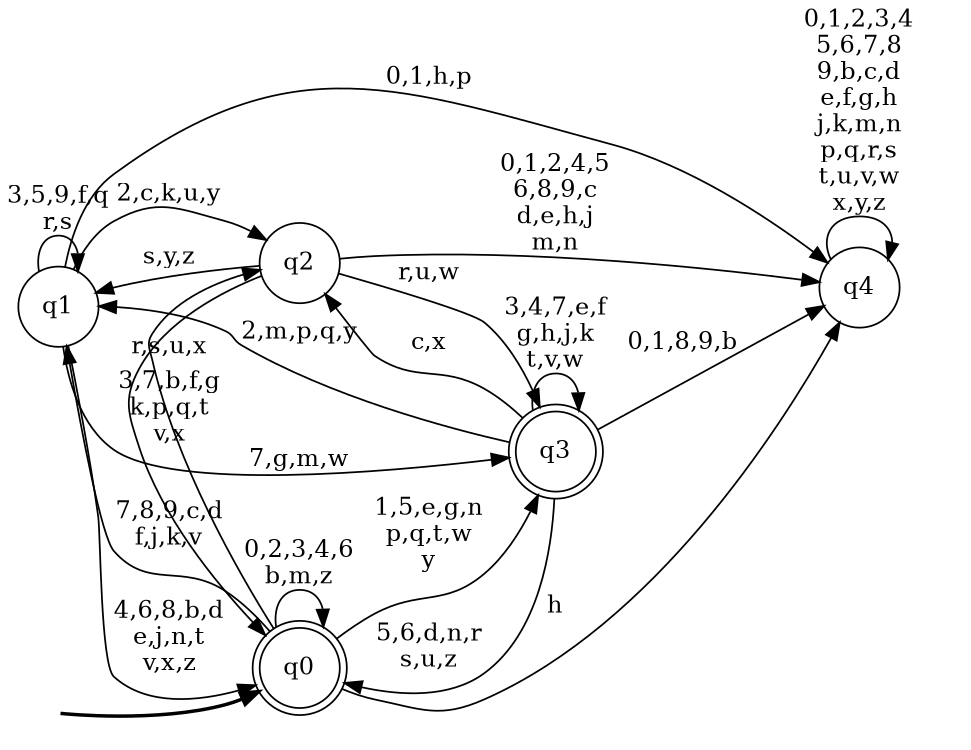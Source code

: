 digraph BlueStar {
__start0 [style = invis, shape = none, label = "", width = 0, height = 0];

rankdir=LR;
size="8,5";

s0 [style="rounded,filled", color="black", fillcolor="white" shape="doublecircle", label="q0"];
s1 [style="filled", color="black", fillcolor="white" shape="circle", label="q1"];
s2 [style="filled", color="black", fillcolor="white" shape="circle", label="q2"];
s3 [style="rounded,filled", color="black", fillcolor="white" shape="doublecircle", label="q3"];
s4 [style="filled", color="black", fillcolor="white" shape="circle", label="q4"];
subgraph cluster_main { 
	graph [pad=".75", ranksep="0.15", nodesep="0.15"];
	 style=invis; 
	__start0 -> s0 [penwidth=2];
}
s0 -> s0 [label="0,2,3,4,6\nb,m,z"];
s0 -> s1 [label="7,8,9,c,d\nf,j,k,v"];
s0 -> s2 [label="r,s,u,x"];
s0 -> s3 [label="1,5,e,g,n\np,q,t,w\ny"];
s0 -> s4 [label="h"];
s1 -> s0 [label="4,6,8,b,d\ne,j,n,t\nv,x,z"];
s1 -> s1 [label="3,5,9,f,q\nr,s"];
s1 -> s2 [label="2,c,k,u,y"];
s1 -> s3 [label="7,g,m,w"];
s1 -> s4 [label="0,1,h,p"];
s2 -> s0 [label="3,7,b,f,g\nk,p,q,t\nv,x"];
s2 -> s1 [label="s,y,z"];
s2 -> s3 [label="r,u,w"];
s2 -> s4 [label="0,1,2,4,5\n6,8,9,c\nd,e,h,j\nm,n"];
s3 -> s0 [label="5,6,d,n,r\ns,u,z"];
s3 -> s1 [label="2,m,p,q,y"];
s3 -> s2 [label="c,x"];
s3 -> s3 [label="3,4,7,e,f\ng,h,j,k\nt,v,w"];
s3 -> s4 [label="0,1,8,9,b"];
s4 -> s4 [label="0,1,2,3,4\n5,6,7,8\n9,b,c,d\ne,f,g,h\nj,k,m,n\np,q,r,s\nt,u,v,w\nx,y,z"];

}